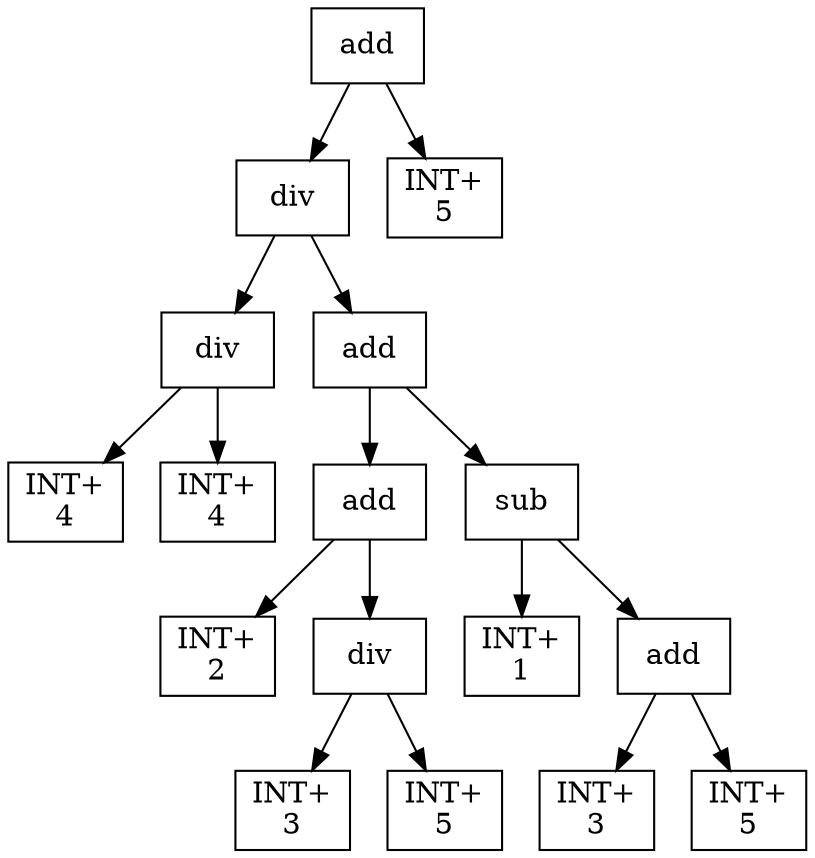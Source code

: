 digraph expr {
  node [shape=box];
  n1 [label="add"];
  n2 [label="div"];
  n3 [label="div"];
  n4 [label="INT+\n4"];
  n5 [label="INT+\n4"];
  n3 -> n4;
  n3 -> n5;
  n6 [label="add"];
  n7 [label="add"];
  n8 [label="INT+\n2"];
  n9 [label="div"];
  n10 [label="INT+\n3"];
  n11 [label="INT+\n5"];
  n9 -> n10;
  n9 -> n11;
  n7 -> n8;
  n7 -> n9;
  n12 [label="sub"];
  n13 [label="INT+\n1"];
  n14 [label="add"];
  n15 [label="INT+\n3"];
  n16 [label="INT+\n5"];
  n14 -> n15;
  n14 -> n16;
  n12 -> n13;
  n12 -> n14;
  n6 -> n7;
  n6 -> n12;
  n2 -> n3;
  n2 -> n6;
  n17 [label="INT+\n5"];
  n1 -> n2;
  n1 -> n17;
}